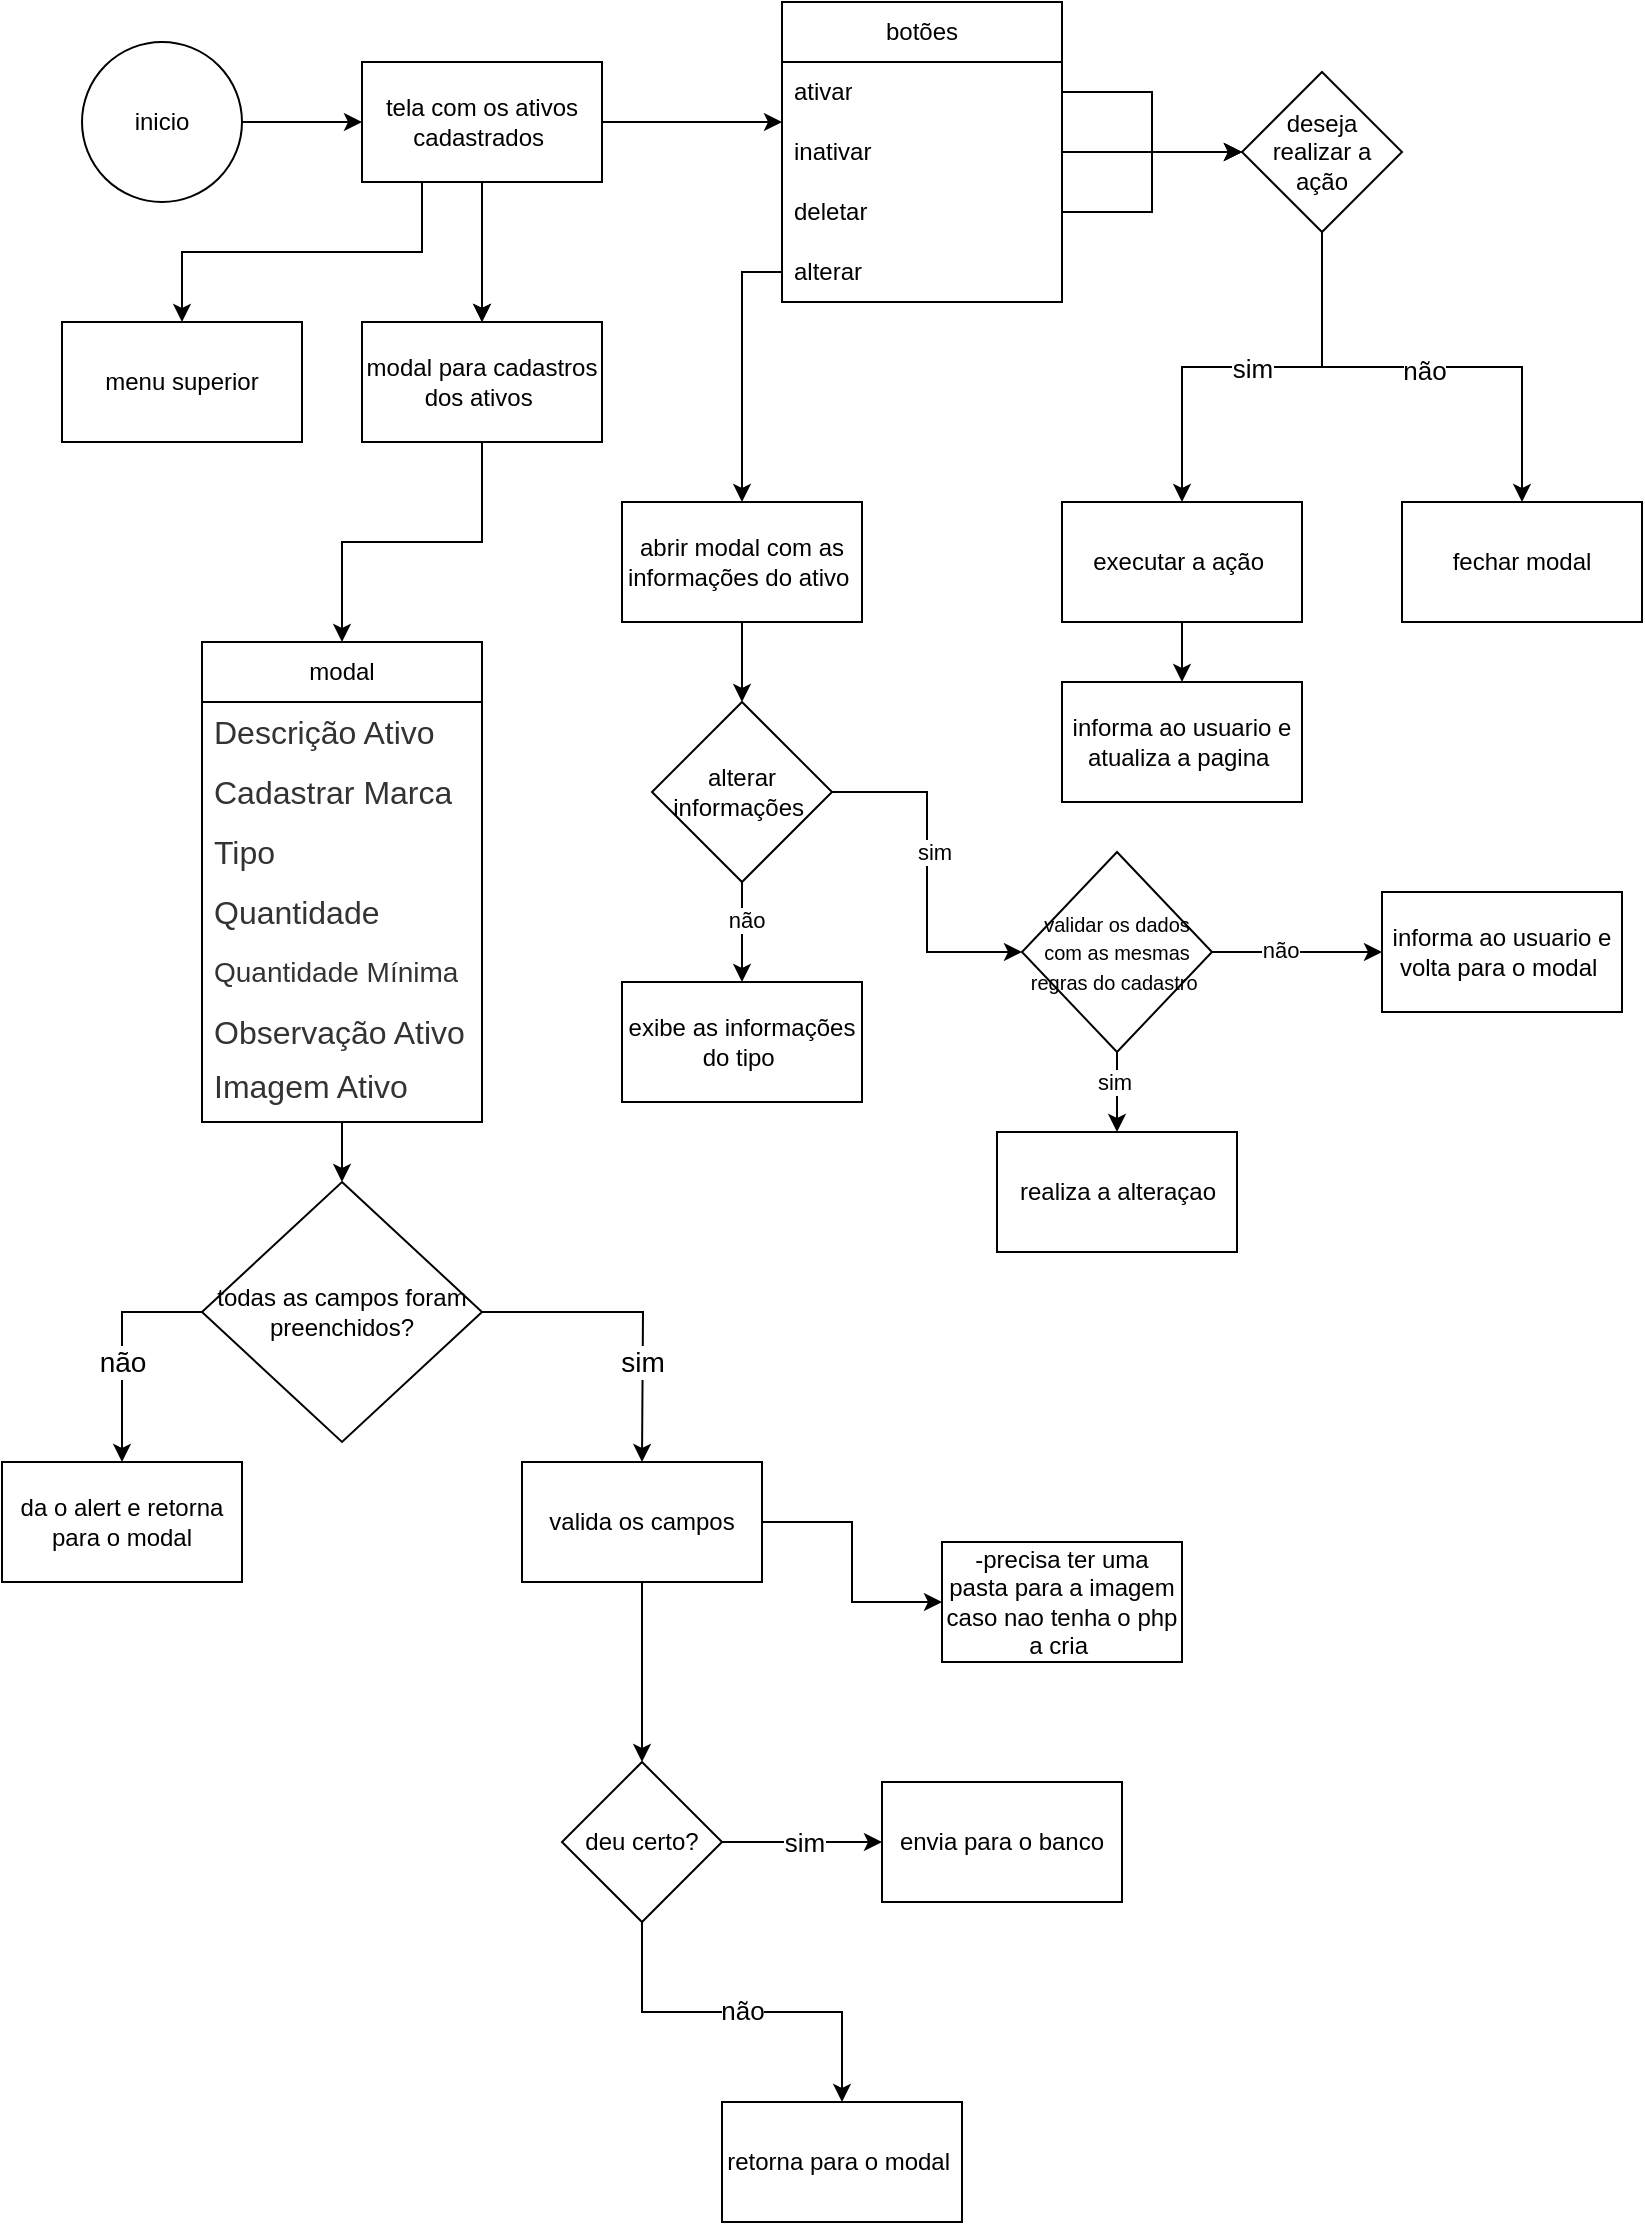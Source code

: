 <mxfile version="26.0.16">
  <diagram name="Página-1" id="cR1xWYi6bnq-wN1eQGpk">
    <mxGraphModel dx="1434" dy="772" grid="1" gridSize="10" guides="1" tooltips="1" connect="1" arrows="1" fold="1" page="1" pageScale="1" pageWidth="827" pageHeight="1169" math="0" shadow="0">
      <root>
        <mxCell id="0" />
        <mxCell id="1" parent="0" />
        <mxCell id="F4EXB1P1e2HLuctGTOLq-3" value="" style="edgeStyle=orthogonalEdgeStyle;rounded=0;orthogonalLoop=1;jettySize=auto;html=1;" parent="1" source="F4EXB1P1e2HLuctGTOLq-1" target="F4EXB1P1e2HLuctGTOLq-2" edge="1">
          <mxGeometry relative="1" as="geometry" />
        </mxCell>
        <mxCell id="F4EXB1P1e2HLuctGTOLq-1" value="inicio" style="ellipse;whiteSpace=wrap;html=1;" parent="1" vertex="1">
          <mxGeometry x="40" y="40" width="80" height="80" as="geometry" />
        </mxCell>
        <mxCell id="F4EXB1P1e2HLuctGTOLq-10" style="edgeStyle=orthogonalEdgeStyle;rounded=0;orthogonalLoop=1;jettySize=auto;html=1;" parent="1" source="F4EXB1P1e2HLuctGTOLq-2" edge="1">
          <mxGeometry relative="1" as="geometry">
            <mxPoint x="390" y="80" as="targetPoint" />
          </mxGeometry>
        </mxCell>
        <mxCell id="F4EXB1P1e2HLuctGTOLq-49" value="" style="edgeStyle=orthogonalEdgeStyle;rounded=0;orthogonalLoop=1;jettySize=auto;html=1;" parent="1" source="F4EXB1P1e2HLuctGTOLq-2" target="F4EXB1P1e2HLuctGTOLq-48" edge="1">
          <mxGeometry relative="1" as="geometry" />
        </mxCell>
        <mxCell id="F4EXB1P1e2HLuctGTOLq-50" value="" style="edgeStyle=orthogonalEdgeStyle;rounded=0;orthogonalLoop=1;jettySize=auto;html=1;" parent="1" source="F4EXB1P1e2HLuctGTOLq-2" target="F4EXB1P1e2HLuctGTOLq-48" edge="1">
          <mxGeometry relative="1" as="geometry" />
        </mxCell>
        <mxCell id="rIO2SzYNXH7r4QmW64-Y-1" style="edgeStyle=orthogonalEdgeStyle;rounded=0;orthogonalLoop=1;jettySize=auto;html=1;exitX=0.25;exitY=1;exitDx=0;exitDy=0;" parent="1" source="F4EXB1P1e2HLuctGTOLq-2" target="rIO2SzYNXH7r4QmW64-Y-2" edge="1">
          <mxGeometry relative="1" as="geometry">
            <mxPoint x="100" y="180" as="targetPoint" />
          </mxGeometry>
        </mxCell>
        <mxCell id="F4EXB1P1e2HLuctGTOLq-2" value="tela com os ativos cadastrados&amp;nbsp;" style="whiteSpace=wrap;html=1;" parent="1" vertex="1">
          <mxGeometry x="180" y="50" width="120" height="60" as="geometry" />
        </mxCell>
        <mxCell id="F4EXB1P1e2HLuctGTOLq-6" value="botões" style="swimlane;fontStyle=0;childLayout=stackLayout;horizontal=1;startSize=30;horizontalStack=0;resizeParent=1;resizeParentMax=0;resizeLast=0;collapsible=1;marginBottom=0;whiteSpace=wrap;html=1;" parent="1" vertex="1">
          <mxGeometry x="390" y="20" width="140" height="150" as="geometry" />
        </mxCell>
        <mxCell id="F4EXB1P1e2HLuctGTOLq-7" value="ativar" style="text;strokeColor=none;fillColor=none;align=left;verticalAlign=middle;spacingLeft=4;spacingRight=4;overflow=hidden;points=[[0,0.5],[1,0.5]];portConstraint=eastwest;rotatable=0;whiteSpace=wrap;html=1;" parent="F4EXB1P1e2HLuctGTOLq-6" vertex="1">
          <mxGeometry y="30" width="140" height="30" as="geometry" />
        </mxCell>
        <mxCell id="F4EXB1P1e2HLuctGTOLq-16" style="edgeStyle=orthogonalEdgeStyle;rounded=0;orthogonalLoop=1;jettySize=auto;html=1;" parent="F4EXB1P1e2HLuctGTOLq-6" source="F4EXB1P1e2HLuctGTOLq-8" edge="1">
          <mxGeometry relative="1" as="geometry">
            <mxPoint x="230" y="75" as="targetPoint" />
          </mxGeometry>
        </mxCell>
        <mxCell id="F4EXB1P1e2HLuctGTOLq-8" value="inativar&amp;nbsp;" style="text;strokeColor=none;fillColor=none;align=left;verticalAlign=middle;spacingLeft=4;spacingRight=4;overflow=hidden;points=[[0,0.5],[1,0.5]];portConstraint=eastwest;rotatable=0;whiteSpace=wrap;html=1;" parent="F4EXB1P1e2HLuctGTOLq-6" vertex="1">
          <mxGeometry y="60" width="140" height="30" as="geometry" />
        </mxCell>
        <mxCell id="F4EXB1P1e2HLuctGTOLq-9" value="deletar" style="text;strokeColor=none;fillColor=none;align=left;verticalAlign=middle;spacingLeft=4;spacingRight=4;overflow=hidden;points=[[0,0.5],[1,0.5]];portConstraint=eastwest;rotatable=0;whiteSpace=wrap;html=1;" parent="F4EXB1P1e2HLuctGTOLq-6" vertex="1">
          <mxGeometry y="90" width="140" height="30" as="geometry" />
        </mxCell>
        <mxCell id="F4EXB1P1e2HLuctGTOLq-11" value="alterar" style="text;strokeColor=none;fillColor=none;align=left;verticalAlign=middle;spacingLeft=4;spacingRight=4;overflow=hidden;points=[[0,0.5],[1,0.5]];portConstraint=eastwest;rotatable=0;whiteSpace=wrap;html=1;" parent="F4EXB1P1e2HLuctGTOLq-6" vertex="1">
          <mxGeometry y="120" width="140" height="30" as="geometry" />
        </mxCell>
        <mxCell id="F4EXB1P1e2HLuctGTOLq-20" value="&lt;font style=&quot;font-size: 13px;&quot;&gt;sim&lt;/font&gt;" style="edgeStyle=orthogonalEdgeStyle;rounded=0;orthogonalLoop=1;jettySize=auto;html=1;" parent="1" source="F4EXB1P1e2HLuctGTOLq-14" target="F4EXB1P1e2HLuctGTOLq-19" edge="1">
          <mxGeometry relative="1" as="geometry" />
        </mxCell>
        <mxCell id="F4EXB1P1e2HLuctGTOLq-24" style="edgeStyle=orthogonalEdgeStyle;rounded=0;orthogonalLoop=1;jettySize=auto;html=1;entryX=0.5;entryY=0;entryDx=0;entryDy=0;" parent="1" source="F4EXB1P1e2HLuctGTOLq-14" target="F4EXB1P1e2HLuctGTOLq-23" edge="1">
          <mxGeometry relative="1" as="geometry" />
        </mxCell>
        <mxCell id="F4EXB1P1e2HLuctGTOLq-25" value="&lt;font style=&quot;font-size: 13px;&quot;&gt;não&lt;/font&gt;" style="edgeLabel;html=1;align=center;verticalAlign=middle;resizable=0;points=[];" parent="F4EXB1P1e2HLuctGTOLq-24" vertex="1" connectable="0">
          <mxGeometry x="0.007" y="-1" relative="1" as="geometry">
            <mxPoint as="offset" />
          </mxGeometry>
        </mxCell>
        <mxCell id="F4EXB1P1e2HLuctGTOLq-14" value="deseja realizar a ação" style="rhombus;whiteSpace=wrap;html=1;" parent="1" vertex="1">
          <mxGeometry x="620" y="55" width="80" height="80" as="geometry" />
        </mxCell>
        <mxCell id="F4EXB1P1e2HLuctGTOLq-15" style="edgeStyle=orthogonalEdgeStyle;rounded=0;orthogonalLoop=1;jettySize=auto;html=1;entryX=0;entryY=0.5;entryDx=0;entryDy=0;" parent="1" source="F4EXB1P1e2HLuctGTOLq-7" target="F4EXB1P1e2HLuctGTOLq-14" edge="1">
          <mxGeometry relative="1" as="geometry" />
        </mxCell>
        <mxCell id="F4EXB1P1e2HLuctGTOLq-17" style="edgeStyle=orthogonalEdgeStyle;rounded=0;orthogonalLoop=1;jettySize=auto;html=1;entryX=0;entryY=0.5;entryDx=0;entryDy=0;" parent="1" source="F4EXB1P1e2HLuctGTOLq-9" target="F4EXB1P1e2HLuctGTOLq-14" edge="1">
          <mxGeometry relative="1" as="geometry" />
        </mxCell>
        <mxCell id="F4EXB1P1e2HLuctGTOLq-43" style="edgeStyle=orthogonalEdgeStyle;rounded=0;orthogonalLoop=1;jettySize=auto;html=1;entryX=0.5;entryY=0;entryDx=0;entryDy=0;" parent="1" source="F4EXB1P1e2HLuctGTOLq-19" target="F4EXB1P1e2HLuctGTOLq-42" edge="1">
          <mxGeometry relative="1" as="geometry" />
        </mxCell>
        <mxCell id="F4EXB1P1e2HLuctGTOLq-19" value="executar a ação&amp;nbsp;" style="whiteSpace=wrap;html=1;" parent="1" vertex="1">
          <mxGeometry x="530" y="270" width="120" height="60" as="geometry" />
        </mxCell>
        <mxCell id="F4EXB1P1e2HLuctGTOLq-23" value="fechar modal" style="rounded=0;whiteSpace=wrap;html=1;" parent="1" vertex="1">
          <mxGeometry x="700" y="270" width="120" height="60" as="geometry" />
        </mxCell>
        <mxCell id="F4EXB1P1e2HLuctGTOLq-31" value="" style="edgeStyle=orthogonalEdgeStyle;rounded=0;orthogonalLoop=1;jettySize=auto;html=1;" parent="1" source="F4EXB1P1e2HLuctGTOLq-29" target="F4EXB1P1e2HLuctGTOLq-30" edge="1">
          <mxGeometry relative="1" as="geometry" />
        </mxCell>
        <mxCell id="F4EXB1P1e2HLuctGTOLq-29" value="abrir modal com as informações do ativo&amp;nbsp;" style="rounded=0;whiteSpace=wrap;html=1;" parent="1" vertex="1">
          <mxGeometry x="310" y="270" width="120" height="60" as="geometry" />
        </mxCell>
        <mxCell id="F4EXB1P1e2HLuctGTOLq-28" style="edgeStyle=orthogonalEdgeStyle;rounded=0;orthogonalLoop=1;jettySize=auto;html=1;" parent="1" source="F4EXB1P1e2HLuctGTOLq-11" target="F4EXB1P1e2HLuctGTOLq-29" edge="1">
          <mxGeometry relative="1" as="geometry">
            <mxPoint x="400" y="250" as="targetPoint" />
          </mxGeometry>
        </mxCell>
        <mxCell id="F4EXB1P1e2HLuctGTOLq-34" value="" style="edgeStyle=orthogonalEdgeStyle;rounded=0;orthogonalLoop=1;jettySize=auto;html=1;" parent="1" source="F4EXB1P1e2HLuctGTOLq-30" target="F4EXB1P1e2HLuctGTOLq-33" edge="1">
          <mxGeometry relative="1" as="geometry" />
        </mxCell>
        <mxCell id="F4EXB1P1e2HLuctGTOLq-38" value="sim" style="edgeLabel;html=1;align=center;verticalAlign=middle;resizable=0;points=[];" parent="F4EXB1P1e2HLuctGTOLq-34" vertex="1" connectable="0">
          <mxGeometry x="-0.118" y="3" relative="1" as="geometry">
            <mxPoint as="offset" />
          </mxGeometry>
        </mxCell>
        <mxCell id="F4EXB1P1e2HLuctGTOLq-40" value="" style="edgeStyle=orthogonalEdgeStyle;rounded=0;orthogonalLoop=1;jettySize=auto;html=1;" parent="1" source="F4EXB1P1e2HLuctGTOLq-30" target="F4EXB1P1e2HLuctGTOLq-39" edge="1">
          <mxGeometry relative="1" as="geometry" />
        </mxCell>
        <mxCell id="F4EXB1P1e2HLuctGTOLq-47" value="não" style="edgeLabel;html=1;align=center;verticalAlign=middle;resizable=0;points=[];" parent="F4EXB1P1e2HLuctGTOLq-40" vertex="1" connectable="0">
          <mxGeometry x="-0.233" y="2" relative="1" as="geometry">
            <mxPoint as="offset" />
          </mxGeometry>
        </mxCell>
        <mxCell id="F4EXB1P1e2HLuctGTOLq-30" value="alterar informações&amp;nbsp;" style="rhombus;whiteSpace=wrap;html=1;rounded=0;" parent="1" vertex="1">
          <mxGeometry x="325" y="370" width="90" height="90" as="geometry" />
        </mxCell>
        <mxCell id="F4EXB1P1e2HLuctGTOLq-36" value="" style="edgeStyle=orthogonalEdgeStyle;rounded=0;orthogonalLoop=1;jettySize=auto;html=1;" parent="1" source="F4EXB1P1e2HLuctGTOLq-33" target="F4EXB1P1e2HLuctGTOLq-35" edge="1">
          <mxGeometry relative="1" as="geometry" />
        </mxCell>
        <mxCell id="F4EXB1P1e2HLuctGTOLq-37" value="não" style="edgeLabel;html=1;align=center;verticalAlign=middle;resizable=0;points=[];" parent="F4EXB1P1e2HLuctGTOLq-36" vertex="1" connectable="0">
          <mxGeometry x="-0.21" y="1" relative="1" as="geometry">
            <mxPoint as="offset" />
          </mxGeometry>
        </mxCell>
        <mxCell id="F4EXB1P1e2HLuctGTOLq-45" value="" style="edgeStyle=orthogonalEdgeStyle;rounded=0;orthogonalLoop=1;jettySize=auto;html=1;" parent="1" source="F4EXB1P1e2HLuctGTOLq-33" target="F4EXB1P1e2HLuctGTOLq-44" edge="1">
          <mxGeometry relative="1" as="geometry" />
        </mxCell>
        <mxCell id="F4EXB1P1e2HLuctGTOLq-46" value="sim" style="edgeLabel;html=1;align=center;verticalAlign=middle;resizable=0;points=[];" parent="F4EXB1P1e2HLuctGTOLq-45" vertex="1" connectable="0">
          <mxGeometry x="-0.25" y="-2" relative="1" as="geometry">
            <mxPoint as="offset" />
          </mxGeometry>
        </mxCell>
        <mxCell id="F4EXB1P1e2HLuctGTOLq-33" value="&lt;font style=&quot;font-size: 10px;&quot;&gt;validar os dados com as mesmas regras do cadastro&amp;nbsp;&lt;/font&gt;" style="rhombus;whiteSpace=wrap;html=1;rounded=0;" parent="1" vertex="1">
          <mxGeometry x="510" y="445" width="95" height="100" as="geometry" />
        </mxCell>
        <mxCell id="F4EXB1P1e2HLuctGTOLq-35" value="informa ao usuario e volta para o modal&amp;nbsp;" style="whiteSpace=wrap;html=1;rounded=0;" parent="1" vertex="1">
          <mxGeometry x="690" y="465" width="120" height="60" as="geometry" />
        </mxCell>
        <mxCell id="F4EXB1P1e2HLuctGTOLq-39" value="exibe as informações do tipo&amp;nbsp;" style="whiteSpace=wrap;html=1;rounded=0;" parent="1" vertex="1">
          <mxGeometry x="310" y="510" width="120" height="60" as="geometry" />
        </mxCell>
        <mxCell id="F4EXB1P1e2HLuctGTOLq-42" value="informa ao usuario e atualiza a pagina&amp;nbsp;" style="rounded=0;whiteSpace=wrap;html=1;" parent="1" vertex="1">
          <mxGeometry x="530" y="360" width="120" height="60" as="geometry" />
        </mxCell>
        <mxCell id="F4EXB1P1e2HLuctGTOLq-44" value="realiza a alteraçao" style="whiteSpace=wrap;html=1;rounded=0;" parent="1" vertex="1">
          <mxGeometry x="497.5" y="585" width="120" height="60" as="geometry" />
        </mxCell>
        <mxCell id="9-lP-8tSiOAUgcZl8yWo-5" style="edgeStyle=orthogonalEdgeStyle;rounded=0;orthogonalLoop=1;jettySize=auto;html=1;entryX=0.5;entryY=0;entryDx=0;entryDy=0;" edge="1" parent="1" source="F4EXB1P1e2HLuctGTOLq-48" target="9-lP-8tSiOAUgcZl8yWo-1">
          <mxGeometry relative="1" as="geometry" />
        </mxCell>
        <mxCell id="F4EXB1P1e2HLuctGTOLq-48" value="modal para cadastros dos ativos&amp;nbsp;" style="whiteSpace=wrap;html=1;" parent="1" vertex="1">
          <mxGeometry x="180" y="180" width="120" height="60" as="geometry" />
        </mxCell>
        <mxCell id="rIO2SzYNXH7r4QmW64-Y-2" value="menu superior" style="rounded=0;whiteSpace=wrap;html=1;" parent="1" vertex="1">
          <mxGeometry x="30" y="180" width="120" height="60" as="geometry" />
        </mxCell>
        <mxCell id="9-lP-8tSiOAUgcZl8yWo-13" value="" style="edgeStyle=orthogonalEdgeStyle;rounded=0;orthogonalLoop=1;jettySize=auto;html=1;" edge="1" parent="1" source="9-lP-8tSiOAUgcZl8yWo-1" target="9-lP-8tSiOAUgcZl8yWo-12">
          <mxGeometry relative="1" as="geometry" />
        </mxCell>
        <mxCell id="9-lP-8tSiOAUgcZl8yWo-1" value="modal" style="swimlane;fontStyle=0;childLayout=stackLayout;horizontal=1;startSize=30;horizontalStack=0;resizeParent=1;resizeParentMax=0;resizeLast=0;collapsible=1;marginBottom=0;whiteSpace=wrap;html=1;" vertex="1" parent="1">
          <mxGeometry x="100" y="340" width="140" height="240" as="geometry" />
        </mxCell>
        <mxCell id="9-lP-8tSiOAUgcZl8yWo-2" value="&lt;span style=&quot;color: rgb(51, 51, 51); font-family: Arial, sans-serif; font-size: 16px; background-color: rgb(255, 255, 255);&quot;&gt;Descrição Ativo&lt;/span&gt;" style="text;strokeColor=none;fillColor=none;align=left;verticalAlign=middle;spacingLeft=4;spacingRight=4;overflow=hidden;points=[[0,0.5],[1,0.5]];portConstraint=eastwest;rotatable=0;whiteSpace=wrap;html=1;" vertex="1" parent="9-lP-8tSiOAUgcZl8yWo-1">
          <mxGeometry y="30" width="140" height="30" as="geometry" />
        </mxCell>
        <mxCell id="9-lP-8tSiOAUgcZl8yWo-3" value="&lt;span style=&quot;color: rgb(51, 51, 51); font-family: Arial, sans-serif; font-size: 16px; background-color: rgb(255, 255, 255);&quot;&gt;Cadastrar Marca&lt;/span&gt;" style="text;strokeColor=none;fillColor=none;align=left;verticalAlign=middle;spacingLeft=4;spacingRight=4;overflow=hidden;points=[[0,0.5],[1,0.5]];portConstraint=eastwest;rotatable=0;whiteSpace=wrap;html=1;" vertex="1" parent="9-lP-8tSiOAUgcZl8yWo-1">
          <mxGeometry y="60" width="140" height="30" as="geometry" />
        </mxCell>
        <mxCell id="9-lP-8tSiOAUgcZl8yWo-4" value="&lt;span style=&quot;color: rgb(51, 51, 51); font-family: Arial, sans-serif; font-size: 16px; background-color: rgb(255, 255, 255);&quot;&gt;Tipo&lt;/span&gt;" style="text;strokeColor=none;fillColor=none;align=left;verticalAlign=middle;spacingLeft=4;spacingRight=4;overflow=hidden;points=[[0,0.5],[1,0.5]];portConstraint=eastwest;rotatable=0;whiteSpace=wrap;html=1;" vertex="1" parent="9-lP-8tSiOAUgcZl8yWo-1">
          <mxGeometry y="90" width="140" height="30" as="geometry" />
        </mxCell>
        <mxCell id="9-lP-8tSiOAUgcZl8yWo-6" value="&lt;span style=&quot;color: rgb(51, 51, 51); font-family: Arial, sans-serif; font-size: 16px; background-color: rgb(255, 255, 255);&quot;&gt;Quantidade&lt;/span&gt;" style="text;strokeColor=none;fillColor=none;align=left;verticalAlign=middle;spacingLeft=4;spacingRight=4;overflow=hidden;points=[[0,0.5],[1,0.5]];portConstraint=eastwest;rotatable=0;whiteSpace=wrap;html=1;" vertex="1" parent="9-lP-8tSiOAUgcZl8yWo-1">
          <mxGeometry y="120" width="140" height="30" as="geometry" />
        </mxCell>
        <mxCell id="9-lP-8tSiOAUgcZl8yWo-7" value="&lt;span style=&quot;color: rgb(51, 51, 51); font-family: Arial, sans-serif; background-color: rgb(255, 255, 255);&quot;&gt;&lt;font style=&quot;font-size: 14px;&quot;&gt;Quantidade Mínima&lt;/font&gt;&lt;/span&gt;" style="text;strokeColor=none;fillColor=none;align=left;verticalAlign=middle;spacingLeft=4;spacingRight=4;overflow=hidden;points=[[0,0.5],[1,0.5]];portConstraint=eastwest;rotatable=0;whiteSpace=wrap;html=1;" vertex="1" parent="9-lP-8tSiOAUgcZl8yWo-1">
          <mxGeometry y="150" width="140" height="30" as="geometry" />
        </mxCell>
        <mxCell id="9-lP-8tSiOAUgcZl8yWo-8" value="&lt;label style=&quot;box-sizing: border-box; margin: 0px; padding-top: calc(.375rem + var(--bs-border-width)); padding-right: 0px; padding-bottom: calc(.375rem + var(--bs-border-width)); padding-left: 0px; display: inline-block; font-size: 16px; line-height: 1.5; color: rgb(51, 51, 51); font-family: Arial, sans-serif; background-color: rgb(255, 255, 255);&quot; class=&quot;col-form-label&quot; for=&quot;recipient-name&quot;&gt;Observação Ativo&lt;/label&gt;&lt;span style=&quot;color: rgb(51, 51, 51); font-family: Arial, sans-serif; font-size: 16px; background-color: rgb(255, 255, 255);&quot;&gt;&lt;/span&gt;" style="text;strokeColor=none;fillColor=none;align=left;verticalAlign=middle;spacingLeft=4;spacingRight=4;overflow=hidden;points=[[0,0.5],[1,0.5]];portConstraint=eastwest;rotatable=0;whiteSpace=wrap;html=1;" vertex="1" parent="9-lP-8tSiOAUgcZl8yWo-1">
          <mxGeometry y="180" width="140" height="30" as="geometry" />
        </mxCell>
        <mxCell id="9-lP-8tSiOAUgcZl8yWo-9" value="&lt;label style=&quot;box-sizing: border-box; margin: 0px 0px 0.5rem; padding: 0px; display: inline-block; color: rgb(51, 51, 51); font-family: Arial, sans-serif; font-size: 16px; background-color: rgb(255, 255, 255);&quot; class=&quot;form-label&quot; for=&quot;formFile&quot;&gt;Imagem Ativo&lt;/label&gt;&lt;span style=&quot;color: rgb(51, 51, 51); font-family: Arial, sans-serif; font-size: 16px; background-color: rgb(255, 255, 255);&quot;&gt;&lt;/span&gt;" style="text;strokeColor=none;fillColor=none;align=left;verticalAlign=middle;spacingLeft=4;spacingRight=4;overflow=hidden;points=[[0,0.5],[1,0.5]];portConstraint=eastwest;rotatable=0;whiteSpace=wrap;html=1;" vertex="1" parent="9-lP-8tSiOAUgcZl8yWo-1">
          <mxGeometry y="210" width="140" height="30" as="geometry" />
        </mxCell>
        <mxCell id="9-lP-8tSiOAUgcZl8yWo-14" style="edgeStyle=orthogonalEdgeStyle;rounded=0;orthogonalLoop=1;jettySize=auto;html=1;" edge="1" parent="1" source="9-lP-8tSiOAUgcZl8yWo-12">
          <mxGeometry relative="1" as="geometry">
            <mxPoint x="320" y="750" as="targetPoint" />
          </mxGeometry>
        </mxCell>
        <mxCell id="9-lP-8tSiOAUgcZl8yWo-16" value="&lt;font style=&quot;font-size: 14px;&quot;&gt;sim&lt;/font&gt;" style="edgeLabel;html=1;align=center;verticalAlign=middle;resizable=0;points=[];" vertex="1" connectable="0" parent="9-lP-8tSiOAUgcZl8yWo-14">
          <mxGeometry x="-0.177" y="1" relative="1" as="geometry">
            <mxPoint x="16" y="26" as="offset" />
          </mxGeometry>
        </mxCell>
        <mxCell id="9-lP-8tSiOAUgcZl8yWo-17" style="edgeStyle=orthogonalEdgeStyle;rounded=0;orthogonalLoop=1;jettySize=auto;html=1;" edge="1" parent="1" source="9-lP-8tSiOAUgcZl8yWo-12" target="9-lP-8tSiOAUgcZl8yWo-18">
          <mxGeometry relative="1" as="geometry">
            <mxPoint x="40" y="760" as="targetPoint" />
            <Array as="points">
              <mxPoint x="60" y="675" />
            </Array>
          </mxGeometry>
        </mxCell>
        <mxCell id="9-lP-8tSiOAUgcZl8yWo-19" value="&lt;font style=&quot;font-size: 14px;&quot;&gt;não&lt;/font&gt;" style="edgeLabel;html=1;align=center;verticalAlign=middle;resizable=0;points=[];" vertex="1" connectable="0" parent="9-lP-8tSiOAUgcZl8yWo-17">
          <mxGeometry x="-0.652" relative="1" as="geometry">
            <mxPoint x="-20" y="25" as="offset" />
          </mxGeometry>
        </mxCell>
        <mxCell id="9-lP-8tSiOAUgcZl8yWo-12" value="todas as campos foram preenchidos?" style="rhombus;whiteSpace=wrap;html=1;fontStyle=0;startSize=30;" vertex="1" parent="1">
          <mxGeometry x="100" y="610" width="140" height="130" as="geometry" />
        </mxCell>
        <mxCell id="9-lP-8tSiOAUgcZl8yWo-18" value="da o alert e retorna para o modal" style="rounded=0;whiteSpace=wrap;html=1;" vertex="1" parent="1">
          <mxGeometry y="750" width="120" height="60" as="geometry" />
        </mxCell>
        <mxCell id="9-lP-8tSiOAUgcZl8yWo-20" value="" style="edgeStyle=orthogonalEdgeStyle;rounded=0;orthogonalLoop=1;jettySize=auto;html=1;" edge="1" parent="1" source="9-lP-8tSiOAUgcZl8yWo-22" target="9-lP-8tSiOAUgcZl8yWo-23">
          <mxGeometry relative="1" as="geometry" />
        </mxCell>
        <mxCell id="9-lP-8tSiOAUgcZl8yWo-21" value="" style="edgeStyle=orthogonalEdgeStyle;rounded=0;orthogonalLoop=1;jettySize=auto;html=1;" edge="1" parent="1" source="9-lP-8tSiOAUgcZl8yWo-22" target="9-lP-8tSiOAUgcZl8yWo-28">
          <mxGeometry relative="1" as="geometry" />
        </mxCell>
        <mxCell id="9-lP-8tSiOAUgcZl8yWo-22" value="valida os campos" style="rounded=0;whiteSpace=wrap;html=1;" vertex="1" parent="1">
          <mxGeometry x="260" y="750" width="120" height="60" as="geometry" />
        </mxCell>
        <mxCell id="9-lP-8tSiOAUgcZl8yWo-23" value="-precisa ter uma pasta para a imagem caso nao tenha o php a cria&amp;nbsp;" style="rounded=0;whiteSpace=wrap;html=1;" vertex="1" parent="1">
          <mxGeometry x="470" y="790" width="120" height="60" as="geometry" />
        </mxCell>
        <mxCell id="9-lP-8tSiOAUgcZl8yWo-24" style="edgeStyle=orthogonalEdgeStyle;rounded=0;orthogonalLoop=1;jettySize=auto;html=1;" edge="1" parent="1" source="9-lP-8tSiOAUgcZl8yWo-28" target="9-lP-8tSiOAUgcZl8yWo-29">
          <mxGeometry relative="1" as="geometry">
            <mxPoint x="440" y="940" as="targetPoint" />
          </mxGeometry>
        </mxCell>
        <mxCell id="9-lP-8tSiOAUgcZl8yWo-25" value="&lt;font style=&quot;font-size: 13px;&quot;&gt;sim&lt;/font&gt;" style="edgeLabel;html=1;align=center;verticalAlign=middle;resizable=0;points=[];" vertex="1" connectable="0" parent="9-lP-8tSiOAUgcZl8yWo-24">
          <mxGeometry x="0.029" y="-3" relative="1" as="geometry">
            <mxPoint y="-3" as="offset" />
          </mxGeometry>
        </mxCell>
        <mxCell id="9-lP-8tSiOAUgcZl8yWo-26" value="" style="edgeStyle=orthogonalEdgeStyle;rounded=0;orthogonalLoop=1;jettySize=auto;html=1;" edge="1" parent="1" source="9-lP-8tSiOAUgcZl8yWo-28" target="9-lP-8tSiOAUgcZl8yWo-30">
          <mxGeometry relative="1" as="geometry" />
        </mxCell>
        <mxCell id="9-lP-8tSiOAUgcZl8yWo-27" value="&lt;font style=&quot;font-size: 13px;&quot;&gt;não&lt;/font&gt;" style="edgeLabel;html=1;align=center;verticalAlign=middle;resizable=0;points=[];" vertex="1" connectable="0" parent="9-lP-8tSiOAUgcZl8yWo-26">
          <mxGeometry x="-0.2" y="1" relative="1" as="geometry">
            <mxPoint x="19" as="offset" />
          </mxGeometry>
        </mxCell>
        <mxCell id="9-lP-8tSiOAUgcZl8yWo-28" value="deu certo?" style="rhombus;whiteSpace=wrap;html=1;rounded=0;" vertex="1" parent="1">
          <mxGeometry x="280" y="900" width="80" height="80" as="geometry" />
        </mxCell>
        <mxCell id="9-lP-8tSiOAUgcZl8yWo-29" value="envia para o banco" style="rounded=0;whiteSpace=wrap;html=1;" vertex="1" parent="1">
          <mxGeometry x="440" y="910" width="120" height="60" as="geometry" />
        </mxCell>
        <mxCell id="9-lP-8tSiOAUgcZl8yWo-30" value="retorna para o modal&amp;nbsp;" style="whiteSpace=wrap;html=1;rounded=0;" vertex="1" parent="1">
          <mxGeometry x="360" y="1070" width="120" height="60" as="geometry" />
        </mxCell>
      </root>
    </mxGraphModel>
  </diagram>
</mxfile>
